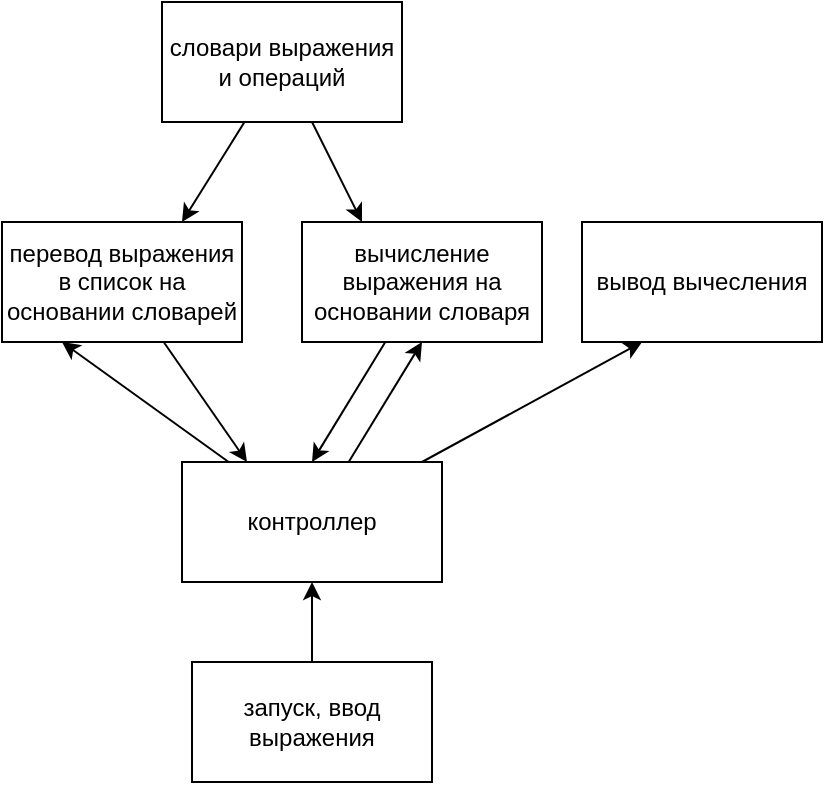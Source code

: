 <mxfile>
    <diagram id="ufVGC5o7lDlBwYHJjwCR" name="Страница 1">
        <mxGraphModel dx="1331" dy="634" grid="1" gridSize="10" guides="1" tooltips="1" connect="1" arrows="1" fold="1" page="1" pageScale="1" pageWidth="827" pageHeight="1169" math="0" shadow="0">
            <root>
                <mxCell id="0"/>
                <mxCell id="1" parent="0"/>
                <mxCell id="13" style="edgeStyle=none;html=1;entryX=0.25;entryY=0;entryDx=0;entryDy=0;" edge="1" parent="1" source="2" target="10">
                    <mxGeometry relative="1" as="geometry"/>
                </mxCell>
                <mxCell id="2" value="перевод выражения в список на основании словарей" style="rounded=0;whiteSpace=wrap;html=1;" vertex="1" parent="1">
                    <mxGeometry x="50" y="130" width="120" height="60" as="geometry"/>
                </mxCell>
                <mxCell id="14" style="edgeStyle=none;html=1;entryX=0.5;entryY=0;entryDx=0;entryDy=0;" edge="1" parent="1" source="3" target="10">
                    <mxGeometry relative="1" as="geometry"/>
                </mxCell>
                <mxCell id="3" value="вычисление выражения на основании словаря" style="rounded=0;whiteSpace=wrap;html=1;" vertex="1" parent="1">
                    <mxGeometry x="200" y="130" width="120" height="60" as="geometry"/>
                </mxCell>
                <mxCell id="7" style="edgeStyle=none;html=1;entryX=0.75;entryY=0;entryDx=0;entryDy=0;" edge="1" parent="1" source="4" target="2">
                    <mxGeometry relative="1" as="geometry"/>
                </mxCell>
                <mxCell id="8" style="edgeStyle=none;html=1;" edge="1" parent="1" source="4">
                    <mxGeometry relative="1" as="geometry">
                        <mxPoint x="230" y="130" as="targetPoint"/>
                    </mxGeometry>
                </mxCell>
                <mxCell id="4" value="словари выражения и операций" style="rounded=0;whiteSpace=wrap;html=1;" vertex="1" parent="1">
                    <mxGeometry x="130" y="20" width="120" height="60" as="geometry"/>
                </mxCell>
                <mxCell id="5" value="вывод вычесления" style="rounded=0;whiteSpace=wrap;html=1;" vertex="1" parent="1">
                    <mxGeometry x="340" y="130" width="120" height="60" as="geometry"/>
                </mxCell>
                <mxCell id="17" style="edgeStyle=none;html=1;entryX=0.25;entryY=1;entryDx=0;entryDy=0;" edge="1" parent="1" source="10" target="5">
                    <mxGeometry relative="1" as="geometry"/>
                </mxCell>
                <mxCell id="19" style="edgeStyle=none;html=1;entryX=0.25;entryY=1;entryDx=0;entryDy=0;" edge="1" parent="1" source="10" target="2">
                    <mxGeometry relative="1" as="geometry"/>
                </mxCell>
                <mxCell id="20" style="edgeStyle=none;html=1;entryX=0.5;entryY=1;entryDx=0;entryDy=0;" edge="1" parent="1" source="10" target="3">
                    <mxGeometry relative="1" as="geometry"/>
                </mxCell>
                <mxCell id="10" value="контроллер" style="rounded=0;whiteSpace=wrap;html=1;" vertex="1" parent="1">
                    <mxGeometry x="140" y="250" width="130" height="60" as="geometry"/>
                </mxCell>
                <mxCell id="18" style="edgeStyle=none;html=1;entryX=0.5;entryY=1;entryDx=0;entryDy=0;" edge="1" parent="1" source="16" target="10">
                    <mxGeometry relative="1" as="geometry"/>
                </mxCell>
                <mxCell id="16" value="запуск, ввод выражения" style="rounded=0;whiteSpace=wrap;html=1;" vertex="1" parent="1">
                    <mxGeometry x="145" y="350" width="120" height="60" as="geometry"/>
                </mxCell>
            </root>
        </mxGraphModel>
    </diagram>
</mxfile>